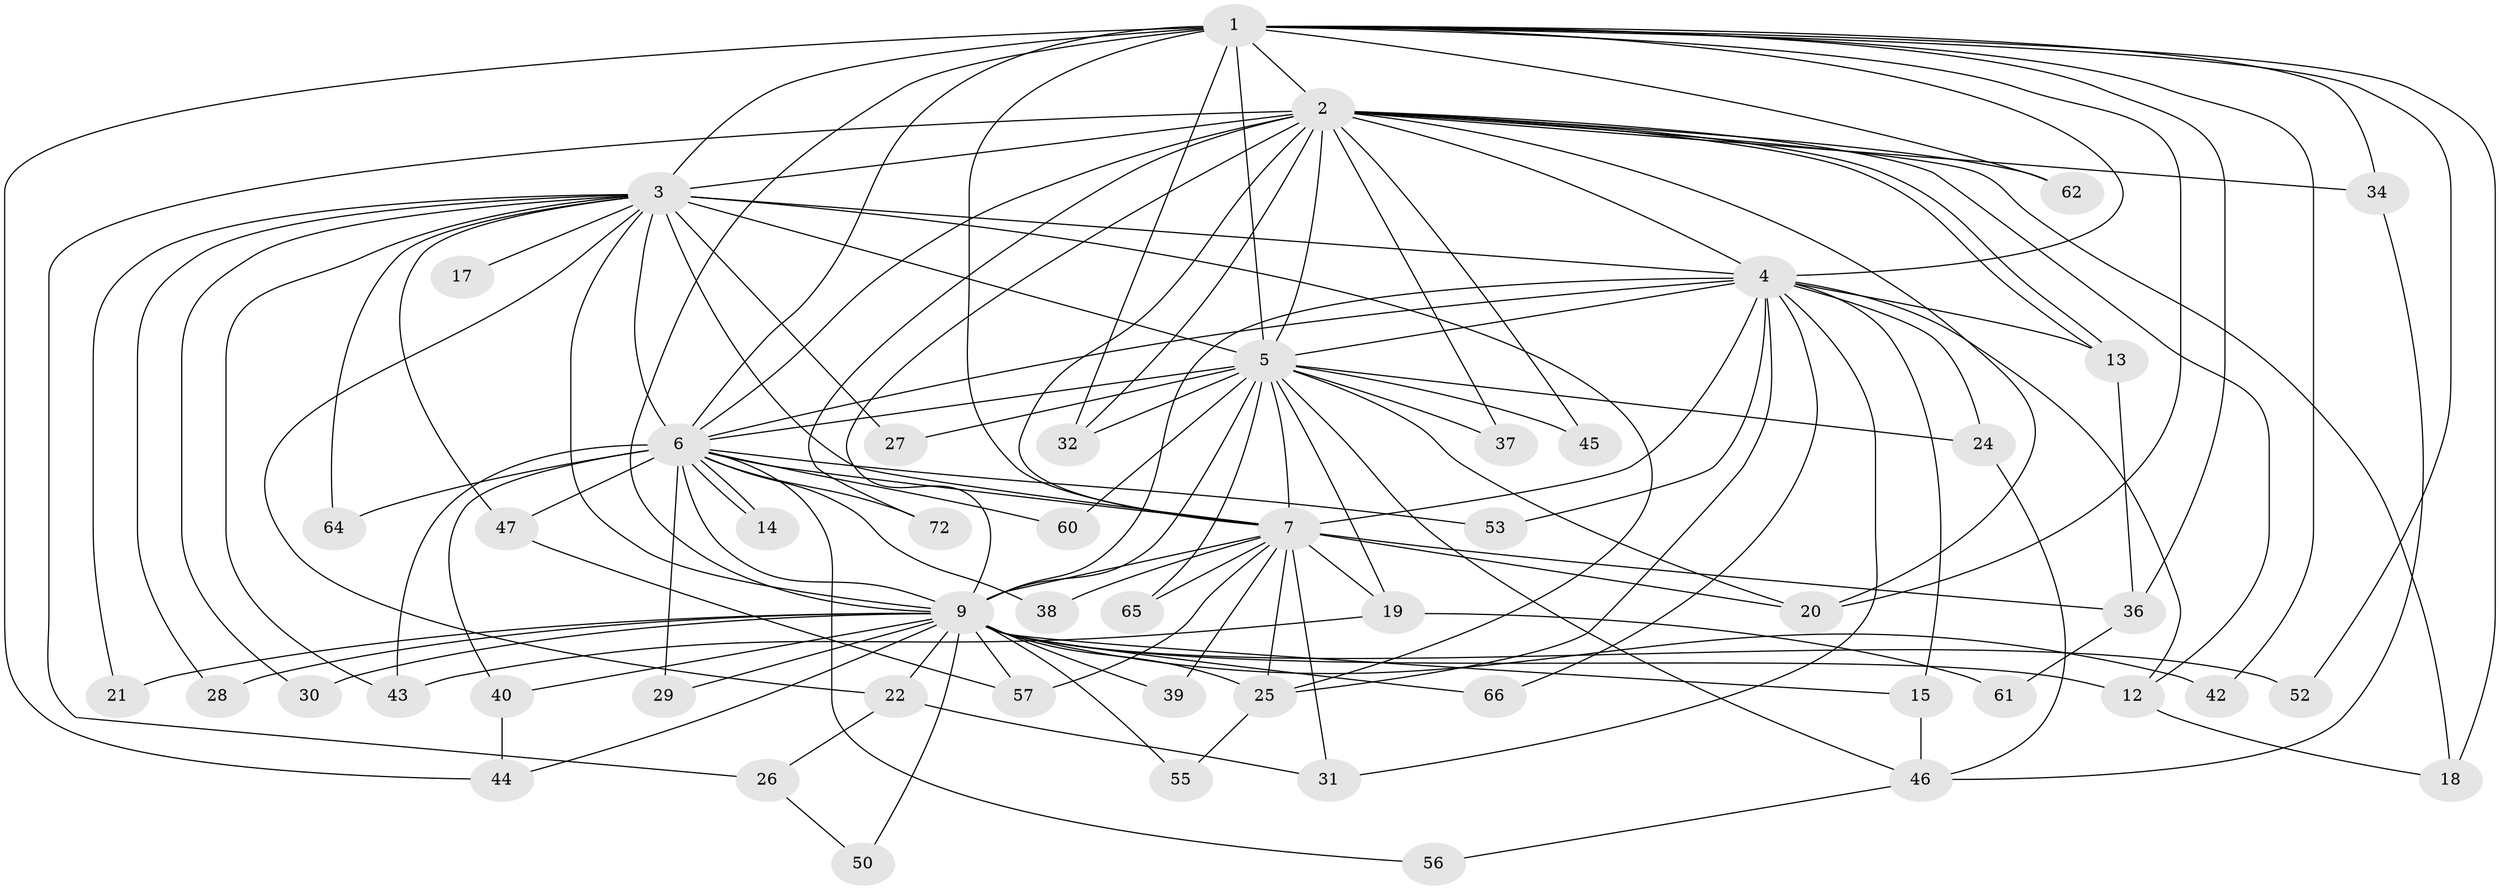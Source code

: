 // original degree distribution, {14: 0.027777777777777776, 21: 0.013888888888888888, 15: 0.013888888888888888, 18: 0.013888888888888888, 19: 0.041666666666666664, 28: 0.013888888888888888, 13: 0.013888888888888888, 5: 0.041666666666666664, 4: 0.08333333333333333, 2: 0.5555555555555556, 3: 0.18055555555555555}
// Generated by graph-tools (version 1.1) at 2025/11/02/27/25 16:11:08]
// undirected, 52 vertices, 130 edges
graph export_dot {
graph [start="1"]
  node [color=gray90,style=filled];
  1 [super="+10"];
  2 [super="+71"];
  3 [super="+8"];
  4 [super="+35"];
  5 [super="+33"];
  6 [super="+11"];
  7 [super="+69"];
  9 [super="+59"];
  12 [super="+23"];
  13 [super="+16"];
  14;
  15 [super="+48"];
  17;
  18 [super="+70"];
  19;
  20;
  21;
  22 [super="+41"];
  24;
  25 [super="+54"];
  26;
  27;
  28;
  29;
  30;
  31;
  32 [super="+51"];
  34;
  36 [super="+49"];
  37;
  38;
  39;
  40;
  42;
  43 [super="+63"];
  44 [super="+67"];
  45;
  46 [super="+68"];
  47 [super="+58"];
  50;
  52;
  53;
  55;
  56;
  57;
  60;
  61;
  62;
  64;
  65;
  66;
  72;
  1 -- 2 [weight=2];
  1 -- 3 [weight=4];
  1 -- 4 [weight=2];
  1 -- 5 [weight=2];
  1 -- 6 [weight=2];
  1 -- 7 [weight=2];
  1 -- 9 [weight=2];
  1 -- 20;
  1 -- 36;
  1 -- 52;
  1 -- 62;
  1 -- 34;
  1 -- 42;
  1 -- 18;
  1 -- 44;
  1 -- 32;
  2 -- 3 [weight=2];
  2 -- 4;
  2 -- 5;
  2 -- 6;
  2 -- 7;
  2 -- 9;
  2 -- 13;
  2 -- 13;
  2 -- 18;
  2 -- 20;
  2 -- 26;
  2 -- 32;
  2 -- 34;
  2 -- 37;
  2 -- 45;
  2 -- 62;
  2 -- 72;
  2 -- 12;
  3 -- 4 [weight=2];
  3 -- 5 [weight=2];
  3 -- 6 [weight=2];
  3 -- 7 [weight=2];
  3 -- 9 [weight=2];
  3 -- 21;
  3 -- 22;
  3 -- 27;
  3 -- 28;
  3 -- 47;
  3 -- 64;
  3 -- 43;
  3 -- 17;
  3 -- 30;
  3 -- 25;
  4 -- 5;
  4 -- 6;
  4 -- 7 [weight=2];
  4 -- 9;
  4 -- 12;
  4 -- 15;
  4 -- 24;
  4 -- 25;
  4 -- 31;
  4 -- 53;
  4 -- 66;
  4 -- 13;
  5 -- 6;
  5 -- 7;
  5 -- 9;
  5 -- 19;
  5 -- 24;
  5 -- 27;
  5 -- 32;
  5 -- 37;
  5 -- 45;
  5 -- 46;
  5 -- 60;
  5 -- 65;
  5 -- 20;
  6 -- 7;
  6 -- 9 [weight=2];
  6 -- 14;
  6 -- 14;
  6 -- 29;
  6 -- 38;
  6 -- 43;
  6 -- 47;
  6 -- 53;
  6 -- 64;
  6 -- 72;
  6 -- 40;
  6 -- 56;
  6 -- 60;
  7 -- 9;
  7 -- 19;
  7 -- 25;
  7 -- 31;
  7 -- 36;
  7 -- 38;
  7 -- 39;
  7 -- 57;
  7 -- 65;
  7 -- 20;
  9 -- 12 [weight=2];
  9 -- 15;
  9 -- 21;
  9 -- 22;
  9 -- 28;
  9 -- 29;
  9 -- 30;
  9 -- 39;
  9 -- 40;
  9 -- 42;
  9 -- 44;
  9 -- 50;
  9 -- 52;
  9 -- 55;
  9 -- 57;
  9 -- 66;
  9 -- 25;
  12 -- 18;
  13 -- 36;
  15 -- 46;
  19 -- 61;
  19 -- 43;
  22 -- 26;
  22 -- 31;
  24 -- 46;
  25 -- 55;
  26 -- 50;
  34 -- 46;
  36 -- 61;
  40 -- 44;
  46 -- 56;
  47 -- 57;
}
